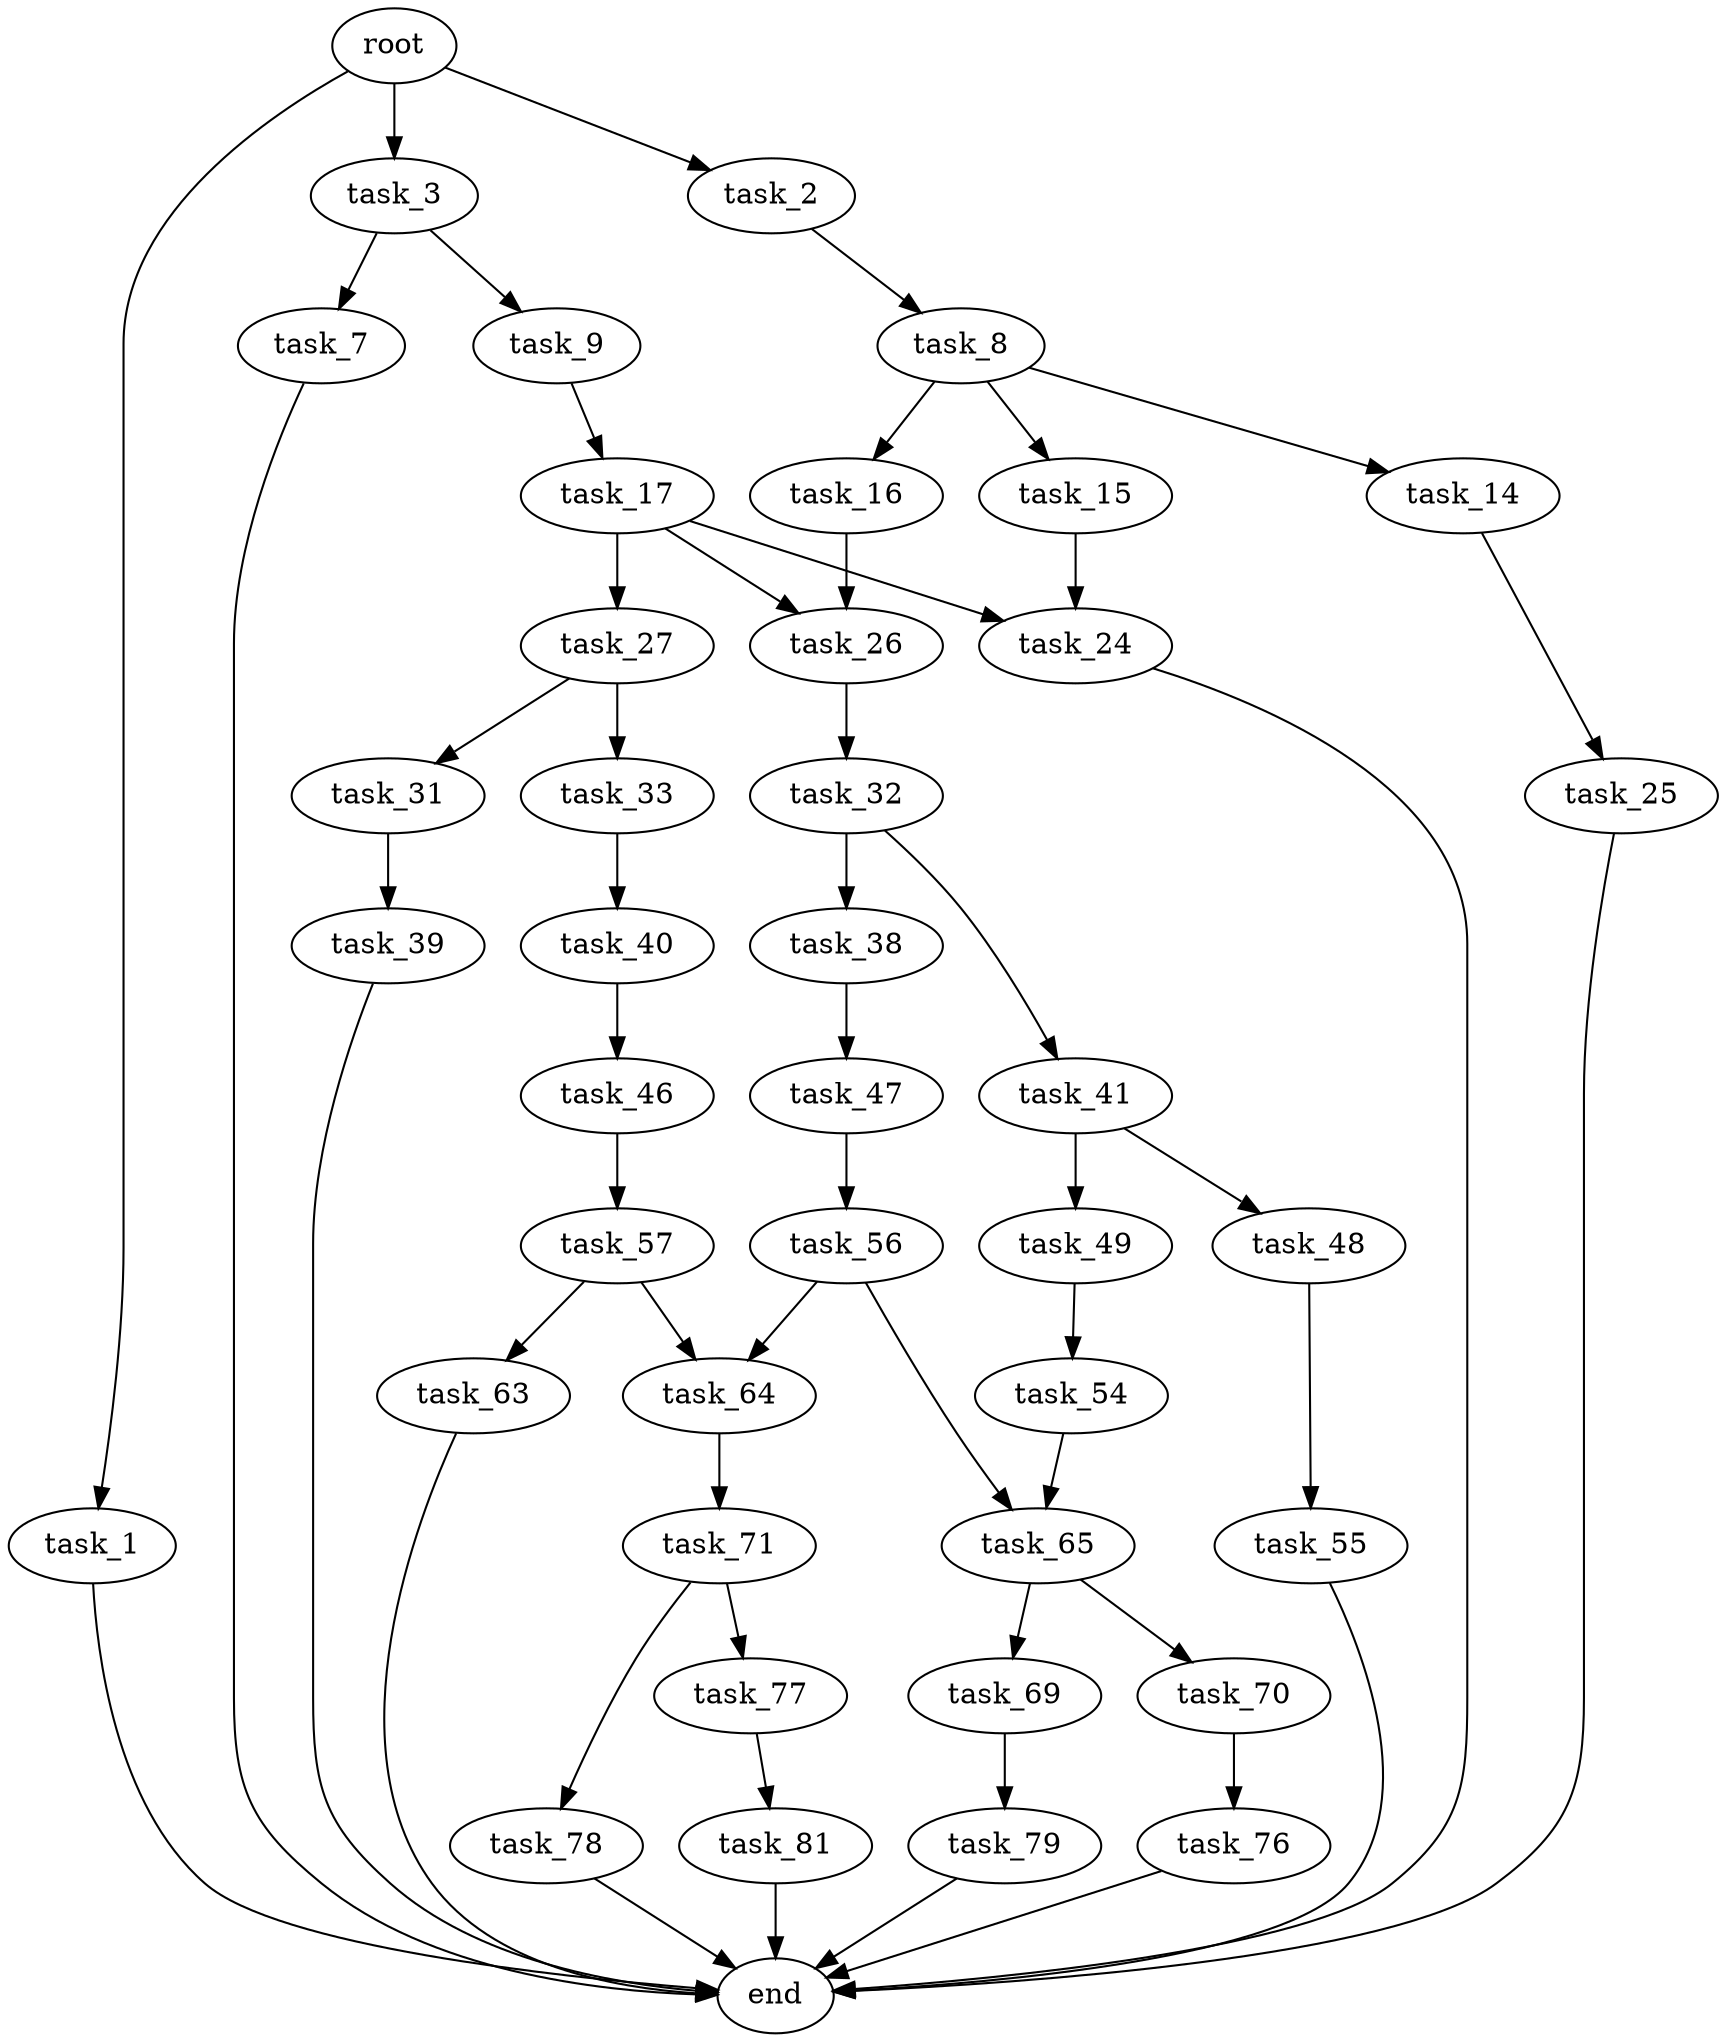 digraph G {
  root [size="0.000000"];
  task_1 [size="1376089661.000000"];
  task_2 [size="205913790372.000000"];
  task_3 [size="549755813888.000000"];
  end [size="0.000000"];
  task_8 [size="410542018879.000000"];
  task_7 [size="68719476736.000000"];
  task_9 [size="405735276968.000000"];
  task_14 [size="8443309452.000000"];
  task_15 [size="134217728000.000000"];
  task_16 [size="231928233984.000000"];
  task_17 [size="368293445632.000000"];
  task_25 [size="355717949303.000000"];
  task_24 [size="68719476736.000000"];
  task_26 [size="142953082740.000000"];
  task_27 [size="707358356014.000000"];
  task_32 [size="5421406146.000000"];
  task_31 [size="231928233984.000000"];
  task_33 [size="167350632396.000000"];
  task_39 [size="15098466164.000000"];
  task_38 [size="368293445632.000000"];
  task_41 [size="3993888611.000000"];
  task_40 [size="549755813888.000000"];
  task_47 [size="192958568988.000000"];
  task_46 [size="215436801359.000000"];
  task_48 [size="247380978409.000000"];
  task_49 [size="52399371095.000000"];
  task_57 [size="4717391597.000000"];
  task_56 [size="19062948140.000000"];
  task_55 [size="180954491364.000000"];
  task_54 [size="782757789696.000000"];
  task_65 [size="7689670517.000000"];
  task_64 [size="15039687884.000000"];
  task_63 [size="134217728000.000000"];
  task_71 [size="1073741824000.000000"];
  task_69 [size="23037128870.000000"];
  task_70 [size="3264896685.000000"];
  task_79 [size="2760698330.000000"];
  task_76 [size="549755813888.000000"];
  task_77 [size="4486250195.000000"];
  task_78 [size="3350909973.000000"];
  task_81 [size="24021501914.000000"];

  root -> task_1 [size="1.000000"];
  root -> task_2 [size="1.000000"];
  root -> task_3 [size="1.000000"];
  task_1 -> end [size="1.000000"];
  task_2 -> task_8 [size="134217728.000000"];
  task_3 -> task_7 [size="536870912.000000"];
  task_3 -> task_9 [size="536870912.000000"];
  task_8 -> task_14 [size="838860800.000000"];
  task_8 -> task_15 [size="838860800.000000"];
  task_8 -> task_16 [size="838860800.000000"];
  task_7 -> end [size="1.000000"];
  task_9 -> task_17 [size="301989888.000000"];
  task_14 -> task_25 [size="536870912.000000"];
  task_15 -> task_24 [size="209715200.000000"];
  task_16 -> task_26 [size="301989888.000000"];
  task_17 -> task_24 [size="411041792.000000"];
  task_17 -> task_26 [size="411041792.000000"];
  task_17 -> task_27 [size="411041792.000000"];
  task_25 -> end [size="1.000000"];
  task_24 -> end [size="1.000000"];
  task_26 -> task_32 [size="536870912.000000"];
  task_27 -> task_31 [size="838860800.000000"];
  task_27 -> task_33 [size="838860800.000000"];
  task_32 -> task_38 [size="411041792.000000"];
  task_32 -> task_41 [size="411041792.000000"];
  task_31 -> task_39 [size="301989888.000000"];
  task_33 -> task_40 [size="134217728.000000"];
  task_39 -> end [size="1.000000"];
  task_38 -> task_47 [size="411041792.000000"];
  task_41 -> task_48 [size="209715200.000000"];
  task_41 -> task_49 [size="209715200.000000"];
  task_40 -> task_46 [size="536870912.000000"];
  task_47 -> task_56 [size="134217728.000000"];
  task_46 -> task_57 [size="411041792.000000"];
  task_48 -> task_55 [size="838860800.000000"];
  task_49 -> task_54 [size="209715200.000000"];
  task_57 -> task_63 [size="75497472.000000"];
  task_57 -> task_64 [size="75497472.000000"];
  task_56 -> task_64 [size="33554432.000000"];
  task_56 -> task_65 [size="33554432.000000"];
  task_55 -> end [size="1.000000"];
  task_54 -> task_65 [size="679477248.000000"];
  task_65 -> task_69 [size="209715200.000000"];
  task_65 -> task_70 [size="209715200.000000"];
  task_64 -> task_71 [size="536870912.000000"];
  task_63 -> end [size="1.000000"];
  task_71 -> task_77 [size="838860800.000000"];
  task_71 -> task_78 [size="838860800.000000"];
  task_69 -> task_79 [size="33554432.000000"];
  task_70 -> task_76 [size="301989888.000000"];
  task_79 -> end [size="1.000000"];
  task_76 -> end [size="1.000000"];
  task_77 -> task_81 [size="411041792.000000"];
  task_78 -> end [size="1.000000"];
  task_81 -> end [size="1.000000"];
}
